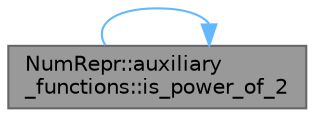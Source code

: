 digraph "NumRepr::auxiliary_functions::is_power_of_2"
{
 // INTERACTIVE_SVG=YES
 // LATEX_PDF_SIZE
  bgcolor="transparent";
  edge [fontname=Helvetica,fontsize=10,labelfontname=Helvetica,labelfontsize=10];
  node [fontname=Helvetica,fontsize=10,shape=box,height=0.2,width=0.4];
  rankdir="RL";
  Node1 [label="NumRepr::auxiliary\l_functions::is_power_of_2",height=0.2,width=0.4,color="gray40", fillcolor="grey60", style="filled", fontcolor="black",tooltip=" "];
  Node1 -> Node1 [dir="back",color="steelblue1",style="solid"];
}
